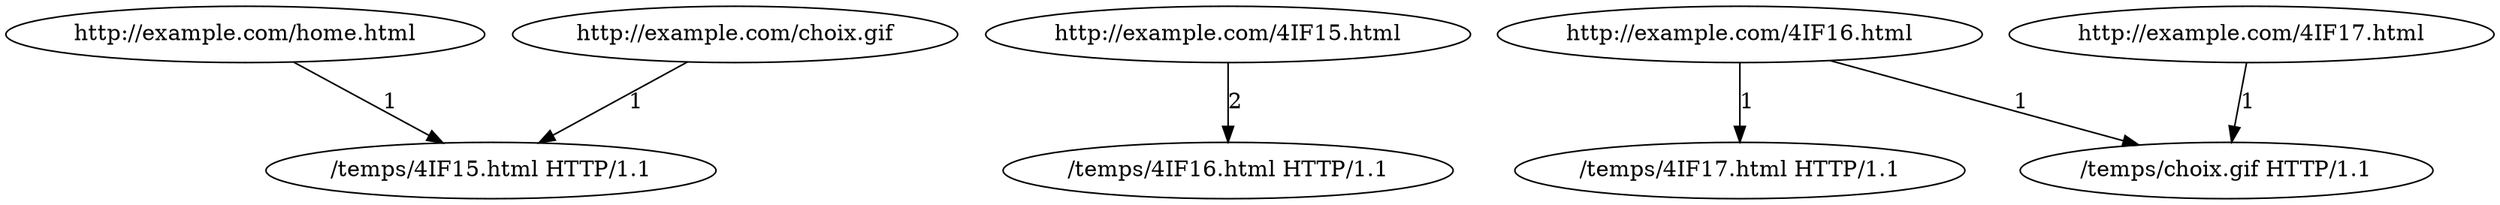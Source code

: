 digraph {
node8 [label="http://example.com/home.html"];
node6 [label="http://example.com/choix.gif"];
node5 [label="/temps/4IF16.html HTTP/1.1"];
node4 [label="http://example.com/4IF15.html"];
node3 [label="/temps/4IF17.html HTTP/1.1"];
node2 [label="http://example.com/4IF16.html"];
node7 [label="/temps/4IF15.html HTTP/1.1"];
node1 [label="/temps/choix.gif HTTP/1.1"];
node0 [label="http://example.com/4IF17.html"];
node0 -> node1 [label="1"];
node2 -> node1 [label="1"];
node2 -> node3 [label="1"];
node4 -> node5 [label="2"];
node6 -> node7 [label="1"];
node8 -> node7 [label="1"];
}